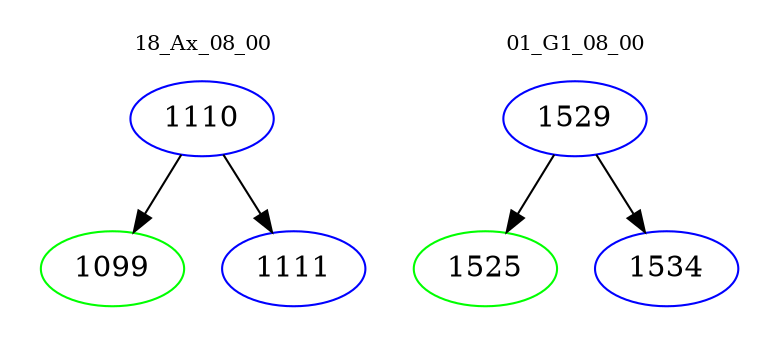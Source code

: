 digraph{
subgraph cluster_0 {
color = white
label = "18_Ax_08_00";
fontsize=10;
T0_1110 [label="1110", color="blue"]
T0_1110 -> T0_1099 [color="black"]
T0_1099 [label="1099", color="green"]
T0_1110 -> T0_1111 [color="black"]
T0_1111 [label="1111", color="blue"]
}
subgraph cluster_1 {
color = white
label = "01_G1_08_00";
fontsize=10;
T1_1529 [label="1529", color="blue"]
T1_1529 -> T1_1525 [color="black"]
T1_1525 [label="1525", color="green"]
T1_1529 -> T1_1534 [color="black"]
T1_1534 [label="1534", color="blue"]
}
}
